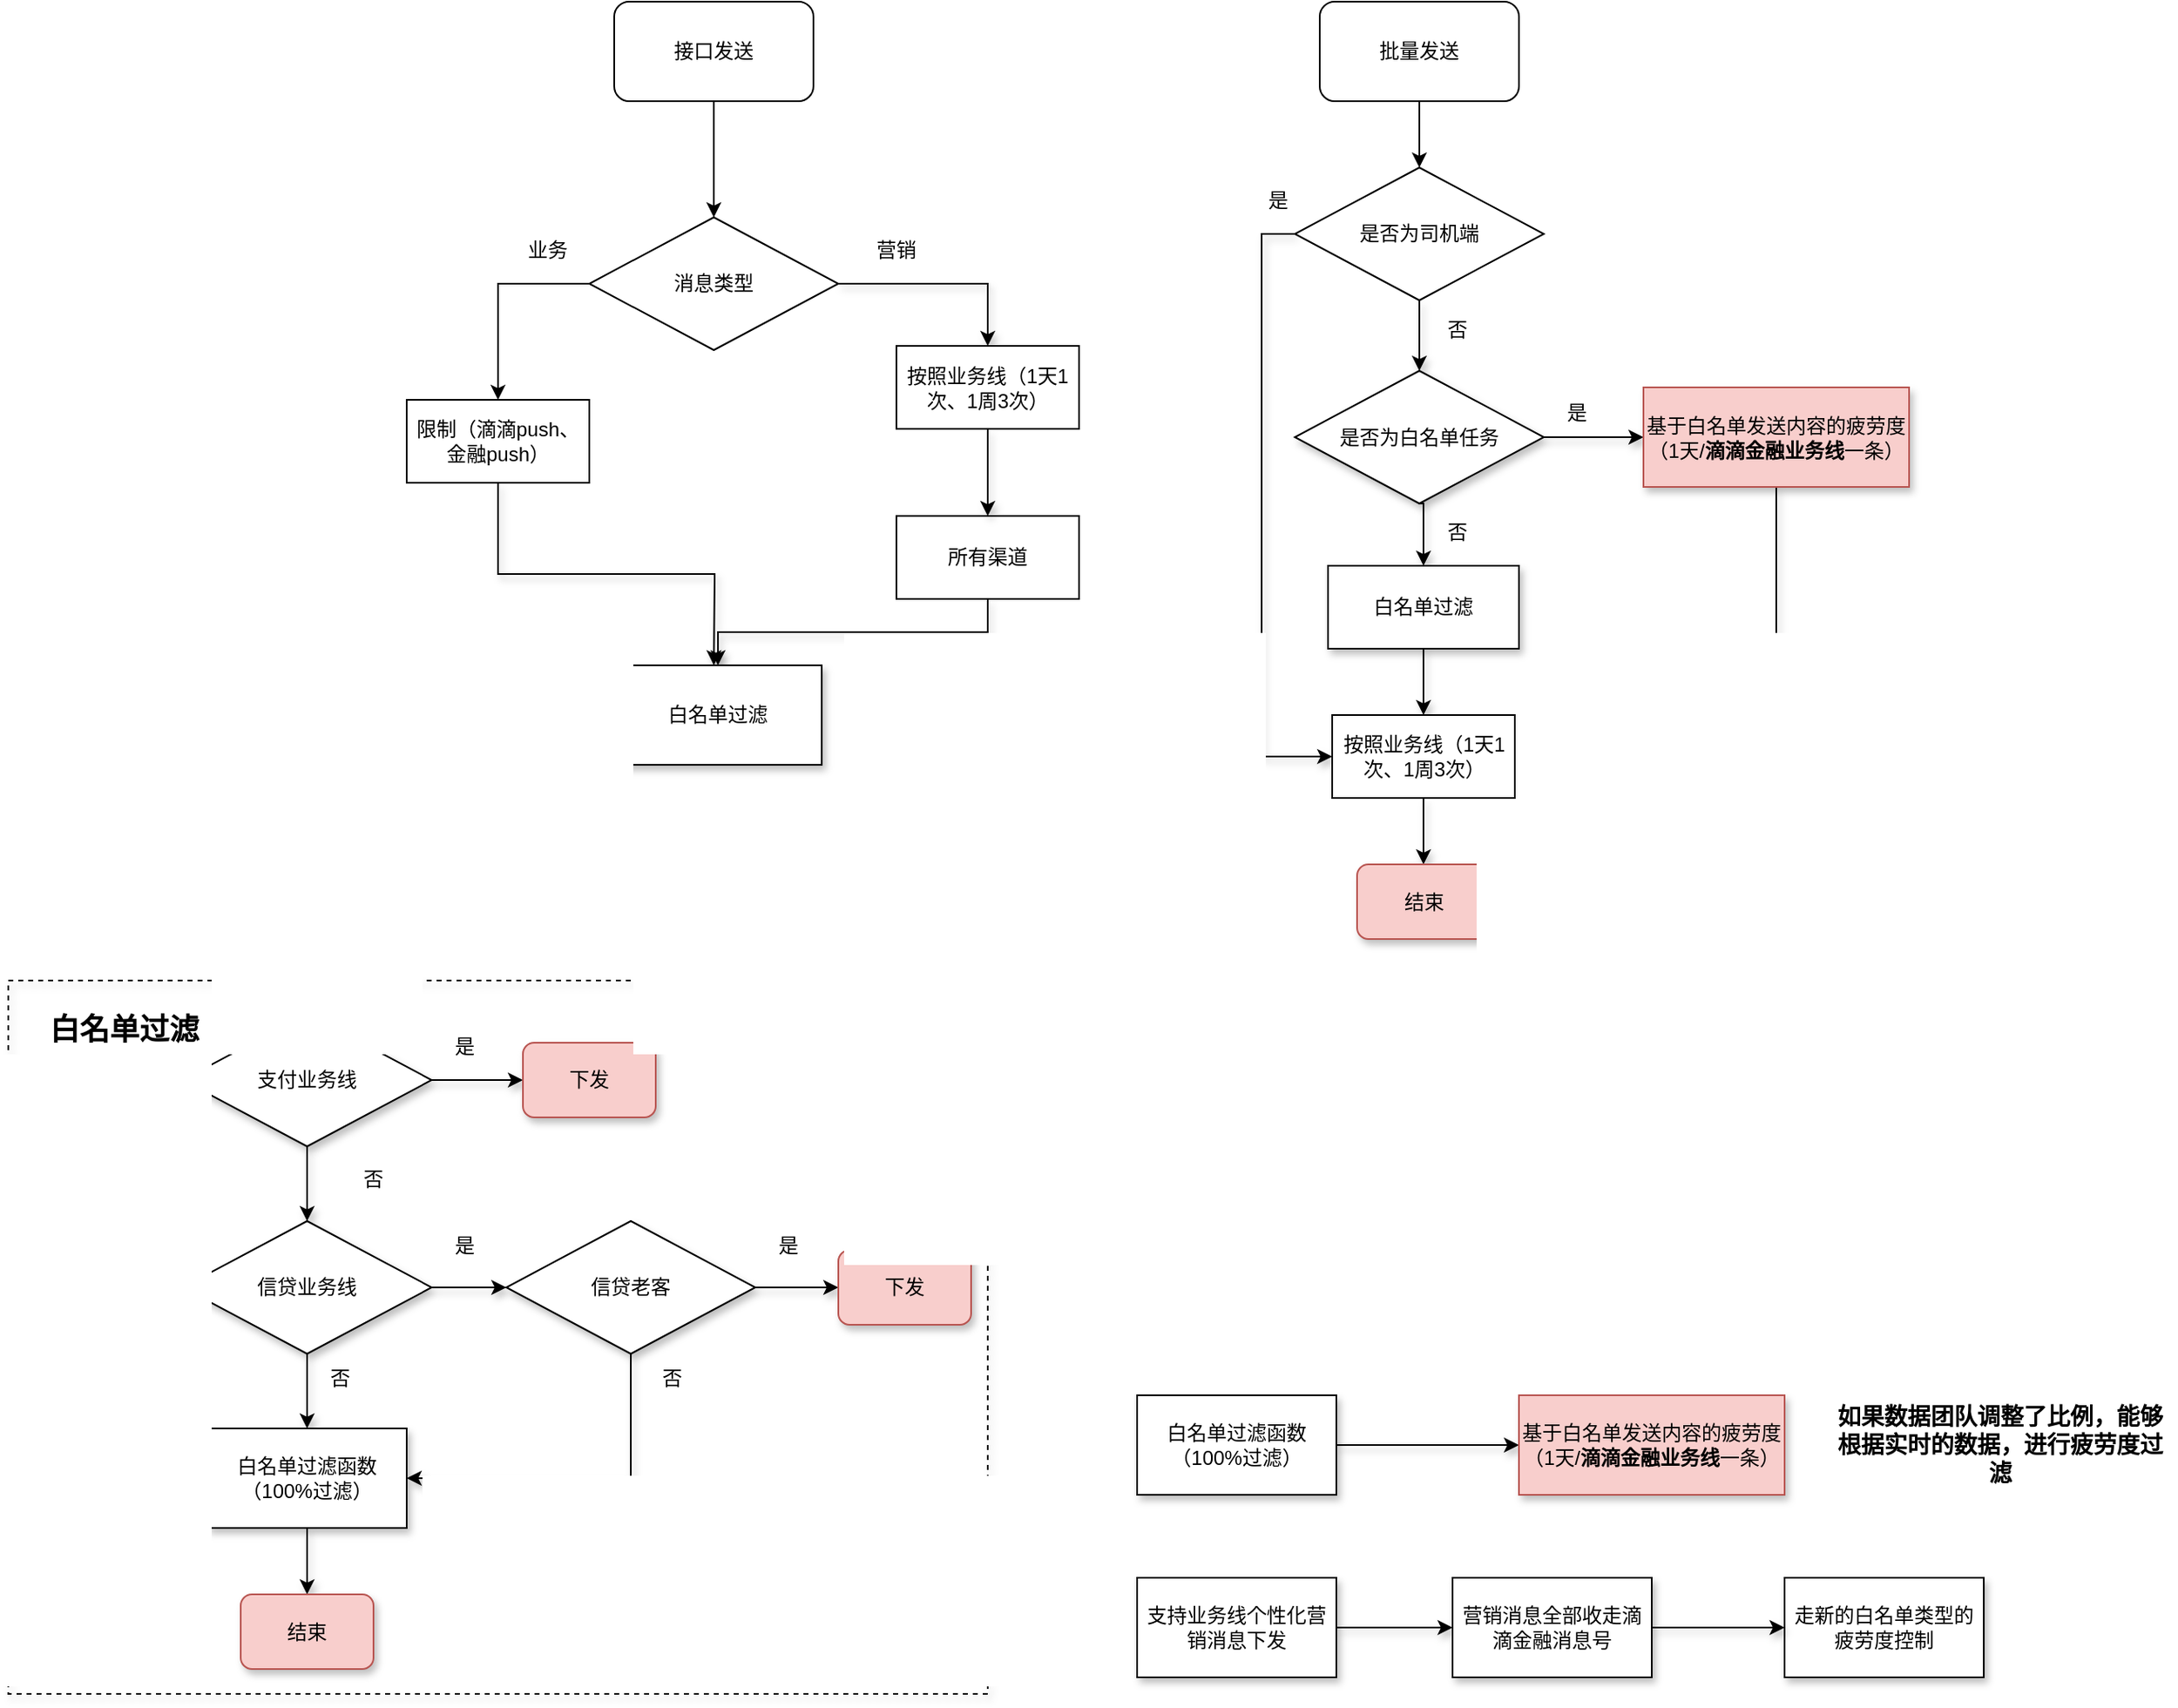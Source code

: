 <mxfile version="13.6.6" type="github">
  <diagram id="6ALWsXWJPLWMnHUkBhUT" name="Page-1">
    <mxGraphModel dx="1188" dy="662" grid="0" gridSize="10" guides="1" tooltips="1" connect="1" arrows="1" fold="1" page="0" pageScale="1" pageWidth="827" pageHeight="1169" math="0" shadow="0">
      <root>
        <mxCell id="0" />
        <mxCell id="1" parent="0" />
        <mxCell id="MESsP2jQGa501soTlVpA-17" style="edgeStyle=none;rounded=0;orthogonalLoop=1;jettySize=auto;html=1;exitX=0.5;exitY=1;exitDx=0;exitDy=0;entryX=0.5;entryY=0;entryDx=0;entryDy=0;" edge="1" parent="1" source="MESsP2jQGa501soTlVpA-3" target="MESsP2jQGa501soTlVpA-5">
          <mxGeometry relative="1" as="geometry" />
        </mxCell>
        <mxCell id="MESsP2jQGa501soTlVpA-3" value="接口发送" style="rounded=1;whiteSpace=wrap;html=1;" vertex="1" parent="1">
          <mxGeometry x="385" y="30" width="120" height="60" as="geometry" />
        </mxCell>
        <mxCell id="MESsP2jQGa501soTlVpA-18" style="edgeStyle=orthogonalEdgeStyle;rounded=0;orthogonalLoop=1;jettySize=auto;html=1;exitX=0;exitY=0.5;exitDx=0;exitDy=0;entryX=0.5;entryY=0;entryDx=0;entryDy=0;" edge="1" parent="1" source="MESsP2jQGa501soTlVpA-5" target="MESsP2jQGa501soTlVpA-7">
          <mxGeometry relative="1" as="geometry" />
        </mxCell>
        <mxCell id="MESsP2jQGa501soTlVpA-77" style="edgeStyle=orthogonalEdgeStyle;rounded=0;orthogonalLoop=1;jettySize=auto;html=1;exitX=1;exitY=0.5;exitDx=0;exitDy=0;entryX=0.5;entryY=0;entryDx=0;entryDy=0;shadow=1;" edge="1" parent="1" source="MESsP2jQGa501soTlVpA-5" target="MESsP2jQGa501soTlVpA-48">
          <mxGeometry relative="1" as="geometry" />
        </mxCell>
        <mxCell id="MESsP2jQGa501soTlVpA-5" value="消息类型" style="rhombus;whiteSpace=wrap;html=1;" vertex="1" parent="1">
          <mxGeometry x="370" y="160" width="150" height="80" as="geometry" />
        </mxCell>
        <mxCell id="MESsP2jQGa501soTlVpA-25" style="edgeStyle=orthogonalEdgeStyle;rounded=0;orthogonalLoop=1;jettySize=auto;html=1;exitX=0.5;exitY=1;exitDx=0;exitDy=0;entryX=0.5;entryY=0;entryDx=0;entryDy=0;" edge="1" parent="1" source="MESsP2jQGa501soTlVpA-6" target="MESsP2jQGa501soTlVpA-15">
          <mxGeometry relative="1" as="geometry" />
        </mxCell>
        <mxCell id="MESsP2jQGa501soTlVpA-6" value="批量发送" style="rounded=1;whiteSpace=wrap;html=1;" vertex="1" parent="1">
          <mxGeometry x="810" y="30" width="120" height="60" as="geometry" />
        </mxCell>
        <mxCell id="MESsP2jQGa501soTlVpA-80" style="edgeStyle=orthogonalEdgeStyle;rounded=0;orthogonalLoop=1;jettySize=auto;html=1;exitX=0.5;exitY=1;exitDx=0;exitDy=0;shadow=1;" edge="1" parent="1" source="MESsP2jQGa501soTlVpA-7">
          <mxGeometry relative="1" as="geometry">
            <mxPoint x="445" y="430" as="targetPoint" />
          </mxGeometry>
        </mxCell>
        <mxCell id="MESsP2jQGa501soTlVpA-7" value="&lt;span&gt;限制（滴滴push、金融push）&lt;/span&gt;" style="rounded=0;whiteSpace=wrap;html=1;" vertex="1" parent="1">
          <mxGeometry x="260" y="270" width="110" height="50" as="geometry" />
        </mxCell>
        <mxCell id="MESsP2jQGa501soTlVpA-79" style="edgeStyle=orthogonalEdgeStyle;rounded=0;orthogonalLoop=1;jettySize=auto;html=1;exitX=0.5;exitY=1;exitDx=0;exitDy=0;entryX=0.5;entryY=0;entryDx=0;entryDy=0;shadow=1;" edge="1" parent="1" source="MESsP2jQGa501soTlVpA-8" target="MESsP2jQGa501soTlVpA-73">
          <mxGeometry relative="1" as="geometry" />
        </mxCell>
        <mxCell id="MESsP2jQGa501soTlVpA-8" value="&lt;span&gt;所有渠道&lt;/span&gt;" style="rounded=0;whiteSpace=wrap;html=1;" vertex="1" parent="1">
          <mxGeometry x="555" y="340" width="110" height="50" as="geometry" />
        </mxCell>
        <mxCell id="MESsP2jQGa501soTlVpA-22" style="edgeStyle=orthogonalEdgeStyle;rounded=0;orthogonalLoop=1;jettySize=auto;html=1;exitX=0.5;exitY=1;exitDx=0;exitDy=0;entryX=0.5;entryY=0;entryDx=0;entryDy=0;shadow=1;" edge="1" parent="1" source="MESsP2jQGa501soTlVpA-11" target="MESsP2jQGa501soTlVpA-12">
          <mxGeometry relative="1" as="geometry" />
        </mxCell>
        <mxCell id="MESsP2jQGa501soTlVpA-35" style="edgeStyle=orthogonalEdgeStyle;rounded=0;orthogonalLoop=1;jettySize=auto;html=1;exitX=1;exitY=0.5;exitDx=0;exitDy=0;entryX=0;entryY=0.5;entryDx=0;entryDy=0;shadow=1;" edge="1" parent="1" source="MESsP2jQGa501soTlVpA-11" target="MESsP2jQGa501soTlVpA-27">
          <mxGeometry relative="1" as="geometry" />
        </mxCell>
        <mxCell id="MESsP2jQGa501soTlVpA-11" value="支付业务线" style="rhombus;whiteSpace=wrap;html=1;shadow=1;" vertex="1" parent="1">
          <mxGeometry x="125" y="640" width="150" height="80" as="geometry" />
        </mxCell>
        <mxCell id="MESsP2jQGa501soTlVpA-31" style="edgeStyle=orthogonalEdgeStyle;rounded=0;orthogonalLoop=1;jettySize=auto;html=1;exitX=1;exitY=0.5;exitDx=0;exitDy=0;entryX=0;entryY=0.5;entryDx=0;entryDy=0;shadow=1;" edge="1" parent="1" source="MESsP2jQGa501soTlVpA-12" target="MESsP2jQGa501soTlVpA-13">
          <mxGeometry relative="1" as="geometry" />
        </mxCell>
        <mxCell id="MESsP2jQGa501soTlVpA-32" style="edgeStyle=orthogonalEdgeStyle;rounded=0;orthogonalLoop=1;jettySize=auto;html=1;exitX=0.5;exitY=1;exitDx=0;exitDy=0;entryX=0.5;entryY=0;entryDx=0;entryDy=0;shadow=1;" edge="1" parent="1" source="MESsP2jQGa501soTlVpA-12" target="MESsP2jQGa501soTlVpA-14">
          <mxGeometry relative="1" as="geometry" />
        </mxCell>
        <mxCell id="MESsP2jQGa501soTlVpA-12" value="信贷业务线" style="rhombus;whiteSpace=wrap;html=1;shadow=1;" vertex="1" parent="1">
          <mxGeometry x="125" y="765" width="150" height="80" as="geometry" />
        </mxCell>
        <mxCell id="MESsP2jQGa501soTlVpA-33" style="edgeStyle=orthogonalEdgeStyle;rounded=0;orthogonalLoop=1;jettySize=auto;html=1;exitX=0.5;exitY=1;exitDx=0;exitDy=0;entryX=1;entryY=0.5;entryDx=0;entryDy=0;shadow=1;" edge="1" parent="1" source="MESsP2jQGa501soTlVpA-13" target="MESsP2jQGa501soTlVpA-14">
          <mxGeometry relative="1" as="geometry" />
        </mxCell>
        <mxCell id="MESsP2jQGa501soTlVpA-34" style="edgeStyle=orthogonalEdgeStyle;rounded=0;orthogonalLoop=1;jettySize=auto;html=1;exitX=1;exitY=0.5;exitDx=0;exitDy=0;entryX=0;entryY=0.5;entryDx=0;entryDy=0;shadow=1;" edge="1" parent="1" source="MESsP2jQGa501soTlVpA-13" target="MESsP2jQGa501soTlVpA-28">
          <mxGeometry relative="1" as="geometry" />
        </mxCell>
        <mxCell id="MESsP2jQGa501soTlVpA-13" value="信贷老客" style="rhombus;whiteSpace=wrap;html=1;shadow=1;" vertex="1" parent="1">
          <mxGeometry x="320" y="765" width="150" height="80" as="geometry" />
        </mxCell>
        <mxCell id="MESsP2jQGa501soTlVpA-65" style="edgeStyle=none;rounded=0;orthogonalLoop=1;jettySize=auto;html=1;exitX=0.5;exitY=1;exitDx=0;exitDy=0;shadow=1;" edge="1" parent="1" source="MESsP2jQGa501soTlVpA-14">
          <mxGeometry relative="1" as="geometry">
            <mxPoint x="200" y="990" as="targetPoint" />
          </mxGeometry>
        </mxCell>
        <mxCell id="MESsP2jQGa501soTlVpA-14" value="白名单过滤函数（100%过滤）" style="rounded=0;whiteSpace=wrap;html=1;shadow=1;" vertex="1" parent="1">
          <mxGeometry x="140" y="890" width="120" height="60" as="geometry" />
        </mxCell>
        <mxCell id="MESsP2jQGa501soTlVpA-85" style="edgeStyle=orthogonalEdgeStyle;rounded=0;orthogonalLoop=1;jettySize=auto;html=1;exitX=0.5;exitY=1;exitDx=0;exitDy=0;entryX=0.5;entryY=0;entryDx=0;entryDy=0;shadow=1;" edge="1" parent="1" source="MESsP2jQGa501soTlVpA-15" target="MESsP2jQGa501soTlVpA-70">
          <mxGeometry relative="1" as="geometry" />
        </mxCell>
        <mxCell id="MESsP2jQGa501soTlVpA-89" style="edgeStyle=orthogonalEdgeStyle;rounded=0;orthogonalLoop=1;jettySize=auto;html=1;exitX=0;exitY=0.5;exitDx=0;exitDy=0;entryX=0;entryY=0.5;entryDx=0;entryDy=0;shadow=1;" edge="1" parent="1" source="MESsP2jQGa501soTlVpA-15" target="MESsP2jQGa501soTlVpA-82">
          <mxGeometry relative="1" as="geometry" />
        </mxCell>
        <mxCell id="MESsP2jQGa501soTlVpA-15" value="是否为司机端" style="rhombus;whiteSpace=wrap;html=1;" vertex="1" parent="1">
          <mxGeometry x="795" y="130" width="150" height="80" as="geometry" />
        </mxCell>
        <mxCell id="MESsP2jQGa501soTlVpA-27" value="下发" style="rounded=1;whiteSpace=wrap;html=1;shadow=1;fillColor=#f8cecc;strokeColor=#b85450;" vertex="1" parent="1">
          <mxGeometry x="330" y="657.5" width="80" height="45" as="geometry" />
        </mxCell>
        <mxCell id="MESsP2jQGa501soTlVpA-28" value="下发" style="rounded=1;whiteSpace=wrap;html=1;shadow=1;fillColor=#f8cecc;strokeColor=#b85450;" vertex="1" parent="1">
          <mxGeometry x="520" y="782.5" width="80" height="45" as="geometry" />
        </mxCell>
        <mxCell id="MESsP2jQGa501soTlVpA-37" value="营销" style="text;html=1;strokeColor=none;fillColor=none;align=center;verticalAlign=middle;whiteSpace=wrap;rounded=0;" vertex="1" parent="1">
          <mxGeometry x="535" y="170" width="40" height="20" as="geometry" />
        </mxCell>
        <mxCell id="MESsP2jQGa501soTlVpA-39" value="业务" style="text;html=1;strokeColor=none;fillColor=none;align=center;verticalAlign=middle;whiteSpace=wrap;rounded=0;" vertex="1" parent="1">
          <mxGeometry x="325" y="170" width="40" height="20" as="geometry" />
        </mxCell>
        <mxCell id="MESsP2jQGa501soTlVpA-42" value="是" style="text;html=1;strokeColor=none;fillColor=none;align=center;verticalAlign=middle;whiteSpace=wrap;rounded=0;shadow=1;" vertex="1" parent="1">
          <mxGeometry x="275" y="650" width="40" height="20" as="geometry" />
        </mxCell>
        <mxCell id="MESsP2jQGa501soTlVpA-43" value="否" style="text;html=1;strokeColor=none;fillColor=none;align=center;verticalAlign=middle;whiteSpace=wrap;rounded=0;shadow=1;" vertex="1" parent="1">
          <mxGeometry x="220" y="730" width="40" height="20" as="geometry" />
        </mxCell>
        <mxCell id="MESsP2jQGa501soTlVpA-44" value="是" style="text;html=1;strokeColor=none;fillColor=none;align=center;verticalAlign=middle;whiteSpace=wrap;rounded=0;shadow=1;" vertex="1" parent="1">
          <mxGeometry x="275" y="770" width="40" height="20" as="geometry" />
        </mxCell>
        <mxCell id="MESsP2jQGa501soTlVpA-45" value="否" style="text;html=1;strokeColor=none;fillColor=none;align=center;verticalAlign=middle;whiteSpace=wrap;rounded=0;shadow=1;" vertex="1" parent="1">
          <mxGeometry x="200" y="850" width="40" height="20" as="geometry" />
        </mxCell>
        <mxCell id="MESsP2jQGa501soTlVpA-46" value="是" style="text;html=1;strokeColor=none;fillColor=none;align=center;verticalAlign=middle;whiteSpace=wrap;rounded=0;shadow=1;" vertex="1" parent="1">
          <mxGeometry x="470" y="770" width="40" height="20" as="geometry" />
        </mxCell>
        <mxCell id="MESsP2jQGa501soTlVpA-47" value="否" style="text;html=1;strokeColor=none;fillColor=none;align=center;verticalAlign=middle;whiteSpace=wrap;rounded=0;shadow=1;" vertex="1" parent="1">
          <mxGeometry x="400" y="850" width="40" height="20" as="geometry" />
        </mxCell>
        <mxCell id="MESsP2jQGa501soTlVpA-78" style="edgeStyle=orthogonalEdgeStyle;rounded=0;orthogonalLoop=1;jettySize=auto;html=1;exitX=0.5;exitY=1;exitDx=0;exitDy=0;entryX=0.5;entryY=0;entryDx=0;entryDy=0;shadow=1;" edge="1" parent="1" source="MESsP2jQGa501soTlVpA-48" target="MESsP2jQGa501soTlVpA-8">
          <mxGeometry relative="1" as="geometry" />
        </mxCell>
        <mxCell id="MESsP2jQGa501soTlVpA-48" value="按照业务线（1天1次、1周3次）" style="rounded=0;whiteSpace=wrap;html=1;shadow=0;" vertex="1" parent="1">
          <mxGeometry x="555" y="237.5" width="110" height="50" as="geometry" />
        </mxCell>
        <mxCell id="MESsP2jQGa501soTlVpA-55" style="edgeStyle=none;rounded=0;orthogonalLoop=1;jettySize=auto;html=1;exitX=1;exitY=0.5;exitDx=0;exitDy=0;entryX=0;entryY=0.5;entryDx=0;entryDy=0;shadow=1;" edge="1" parent="1" source="MESsP2jQGa501soTlVpA-51" target="MESsP2jQGa501soTlVpA-52">
          <mxGeometry relative="1" as="geometry" />
        </mxCell>
        <mxCell id="MESsP2jQGa501soTlVpA-51" value="白名单过滤函数（100%过滤）" style="rounded=0;whiteSpace=wrap;html=1;shadow=1;" vertex="1" parent="1">
          <mxGeometry x="700" y="870" width="120" height="60" as="geometry" />
        </mxCell>
        <mxCell id="MESsP2jQGa501soTlVpA-52" value="基于白名单发送内容的疲劳度（1天/&lt;b&gt;滴滴金融业务线&lt;/b&gt;一条）" style="rounded=0;whiteSpace=wrap;html=1;shadow=1;fillColor=#f8cecc;strokeColor=#b85450;" vertex="1" parent="1">
          <mxGeometry x="930" y="870" width="160" height="60" as="geometry" />
        </mxCell>
        <mxCell id="MESsP2jQGa501soTlVpA-54" value="&lt;b&gt;&lt;font style=&quot;font-size: 14px&quot;&gt;如果数据团队调整了比例，能够根据实时的数据，进行疲劳度过滤&lt;/font&gt;&lt;/b&gt;" style="text;html=1;strokeColor=none;fillColor=none;align=center;verticalAlign=middle;whiteSpace=wrap;rounded=0;shadow=1;" vertex="1" parent="1">
          <mxGeometry x="1120" y="870" width="200" height="60" as="geometry" />
        </mxCell>
        <mxCell id="MESsP2jQGa501soTlVpA-60" style="edgeStyle=none;rounded=0;orthogonalLoop=1;jettySize=auto;html=1;exitX=1;exitY=0.5;exitDx=0;exitDy=0;shadow=1;" edge="1" parent="1" source="MESsP2jQGa501soTlVpA-56" target="MESsP2jQGa501soTlVpA-59">
          <mxGeometry relative="1" as="geometry" />
        </mxCell>
        <mxCell id="MESsP2jQGa501soTlVpA-56" value="支持业务线个性化营销消息下发" style="rounded=0;whiteSpace=wrap;html=1;shadow=1;" vertex="1" parent="1">
          <mxGeometry x="700" y="980" width="120" height="60" as="geometry" />
        </mxCell>
        <mxCell id="MESsP2jQGa501soTlVpA-58" value="走新的白名单类型的疲劳度控制" style="rounded=0;whiteSpace=wrap;html=1;shadow=1;" vertex="1" parent="1">
          <mxGeometry x="1090" y="980" width="120" height="60" as="geometry" />
        </mxCell>
        <mxCell id="MESsP2jQGa501soTlVpA-61" style="edgeStyle=none;rounded=0;orthogonalLoop=1;jettySize=auto;html=1;exitX=1;exitY=0.5;exitDx=0;exitDy=0;shadow=1;" edge="1" parent="1" source="MESsP2jQGa501soTlVpA-59" target="MESsP2jQGa501soTlVpA-58">
          <mxGeometry relative="1" as="geometry" />
        </mxCell>
        <mxCell id="MESsP2jQGa501soTlVpA-59" value="营销消息全部收走滴滴金融消息号" style="rounded=0;whiteSpace=wrap;html=1;shadow=1;" vertex="1" parent="1">
          <mxGeometry x="890" y="980" width="120" height="60" as="geometry" />
        </mxCell>
        <mxCell id="MESsP2jQGa501soTlVpA-62" value="结束" style="rounded=1;whiteSpace=wrap;html=1;shadow=1;fillColor=#f8cecc;strokeColor=#b85450;" vertex="1" parent="1">
          <mxGeometry x="160" y="990" width="80" height="45" as="geometry" />
        </mxCell>
        <mxCell id="MESsP2jQGa501soTlVpA-86" style="edgeStyle=orthogonalEdgeStyle;rounded=0;orthogonalLoop=1;jettySize=auto;html=1;exitX=0.5;exitY=1;exitDx=0;exitDy=0;entryX=0.5;entryY=0;entryDx=0;entryDy=0;shadow=1;" edge="1" parent="1" source="MESsP2jQGa501soTlVpA-70" target="MESsP2jQGa501soTlVpA-81">
          <mxGeometry relative="1" as="geometry" />
        </mxCell>
        <mxCell id="MESsP2jQGa501soTlVpA-90" style="edgeStyle=orthogonalEdgeStyle;rounded=0;orthogonalLoop=1;jettySize=auto;html=1;exitX=1;exitY=0.5;exitDx=0;exitDy=0;entryX=0;entryY=0.5;entryDx=0;entryDy=0;shadow=1;" edge="1" parent="1" source="MESsP2jQGa501soTlVpA-70" target="MESsP2jQGa501soTlVpA-83">
          <mxGeometry relative="1" as="geometry" />
        </mxCell>
        <mxCell id="MESsP2jQGa501soTlVpA-70" value="是否为白名单任务" style="rhombus;whiteSpace=wrap;html=1;shadow=1;" vertex="1" parent="1">
          <mxGeometry x="795" y="252.5" width="150" height="80" as="geometry" />
        </mxCell>
        <mxCell id="MESsP2jQGa501soTlVpA-73" value="白名单过滤" style="rounded=0;whiteSpace=wrap;html=1;shadow=1;" vertex="1" parent="1">
          <mxGeometry x="385" y="430" width="125" height="60" as="geometry" />
        </mxCell>
        <mxCell id="MESsP2jQGa501soTlVpA-87" style="edgeStyle=orthogonalEdgeStyle;rounded=0;orthogonalLoop=1;jettySize=auto;html=1;exitX=0.5;exitY=1;exitDx=0;exitDy=0;entryX=0.5;entryY=0;entryDx=0;entryDy=0;shadow=1;" edge="1" parent="1" source="MESsP2jQGa501soTlVpA-81" target="MESsP2jQGa501soTlVpA-82">
          <mxGeometry relative="1" as="geometry" />
        </mxCell>
        <mxCell id="MESsP2jQGa501soTlVpA-81" value="白名单过滤" style="rounded=0;whiteSpace=wrap;html=1;shadow=1;" vertex="1" parent="1">
          <mxGeometry x="815" y="370" width="115" height="50" as="geometry" />
        </mxCell>
        <mxCell id="MESsP2jQGa501soTlVpA-88" style="edgeStyle=orthogonalEdgeStyle;rounded=0;orthogonalLoop=1;jettySize=auto;html=1;exitX=0.5;exitY=1;exitDx=0;exitDy=0;entryX=0.5;entryY=0;entryDx=0;entryDy=0;shadow=1;" edge="1" parent="1" source="MESsP2jQGa501soTlVpA-82" target="MESsP2jQGa501soTlVpA-84">
          <mxGeometry relative="1" as="geometry" />
        </mxCell>
        <mxCell id="MESsP2jQGa501soTlVpA-82" value="按照业务线（1天1次、1周3次）" style="rounded=0;whiteSpace=wrap;html=1;shadow=0;" vertex="1" parent="1">
          <mxGeometry x="817.5" y="460" width="110" height="50" as="geometry" />
        </mxCell>
        <mxCell id="MESsP2jQGa501soTlVpA-91" style="edgeStyle=orthogonalEdgeStyle;rounded=0;orthogonalLoop=1;jettySize=auto;html=1;exitX=0.5;exitY=1;exitDx=0;exitDy=0;shadow=1;entryX=1;entryY=0.5;entryDx=0;entryDy=0;" edge="1" parent="1" source="MESsP2jQGa501soTlVpA-83" target="MESsP2jQGa501soTlVpA-84">
          <mxGeometry relative="1" as="geometry">
            <mxPoint x="965" y="570" as="targetPoint" />
          </mxGeometry>
        </mxCell>
        <mxCell id="MESsP2jQGa501soTlVpA-83" value="基于白名单发送内容的疲劳度（1天/&lt;b&gt;滴滴金融业务线&lt;/b&gt;一条）" style="rounded=0;whiteSpace=wrap;html=1;shadow=1;fillColor=#f8cecc;strokeColor=#b85450;" vertex="1" parent="1">
          <mxGeometry x="1005" y="262.5" width="160" height="60" as="geometry" />
        </mxCell>
        <mxCell id="MESsP2jQGa501soTlVpA-84" value="结束" style="rounded=1;whiteSpace=wrap;html=1;shadow=1;fillColor=#f8cecc;strokeColor=#b85450;" vertex="1" parent="1">
          <mxGeometry x="832.5" y="550" width="80" height="45" as="geometry" />
        </mxCell>
        <mxCell id="MESsP2jQGa501soTlVpA-100" value="是" style="text;html=1;strokeColor=none;fillColor=none;align=center;verticalAlign=middle;whiteSpace=wrap;rounded=0;shadow=0;dashed=1;" vertex="1" parent="1">
          <mxGeometry x="765" y="140" width="40" height="20" as="geometry" />
        </mxCell>
        <mxCell id="MESsP2jQGa501soTlVpA-101" value="是" style="text;html=1;strokeColor=none;fillColor=none;align=center;verticalAlign=middle;whiteSpace=wrap;rounded=0;shadow=0;dashed=1;" vertex="1" parent="1">
          <mxGeometry x="945" y="267.5" width="40" height="20" as="geometry" />
        </mxCell>
        <mxCell id="MESsP2jQGa501soTlVpA-102" value="否" style="text;html=1;strokeColor=none;fillColor=none;align=center;verticalAlign=middle;whiteSpace=wrap;rounded=0;shadow=0;dashed=1;" vertex="1" parent="1">
          <mxGeometry x="872.5" y="217.5" width="40" height="20" as="geometry" />
        </mxCell>
        <mxCell id="MESsP2jQGa501soTlVpA-103" value="否" style="text;html=1;strokeColor=none;fillColor=none;align=center;verticalAlign=middle;whiteSpace=wrap;rounded=0;shadow=0;dashed=1;" vertex="1" parent="1">
          <mxGeometry x="872.5" y="340" width="40" height="20" as="geometry" />
        </mxCell>
        <mxCell id="MESsP2jQGa501soTlVpA-109" value="" style="rounded=0;whiteSpace=wrap;html=1;shadow=1;dashed=1;fillColor=none;gradientColor=none;" vertex="1" parent="1">
          <mxGeometry x="20" y="620" width="590" height="430" as="geometry" />
        </mxCell>
        <mxCell id="MESsP2jQGa501soTlVpA-110" value="&lt;font style=&quot;font-size: 18px&quot;&gt;&lt;b&gt;白名单过滤&lt;/b&gt;&lt;/font&gt;" style="text;html=1;strokeColor=none;fillColor=none;align=center;verticalAlign=middle;whiteSpace=wrap;rounded=0;shadow=1;dashed=1;" vertex="1" parent="1">
          <mxGeometry x="30" y="640" width="120" height="20" as="geometry" />
        </mxCell>
      </root>
    </mxGraphModel>
  </diagram>
</mxfile>
